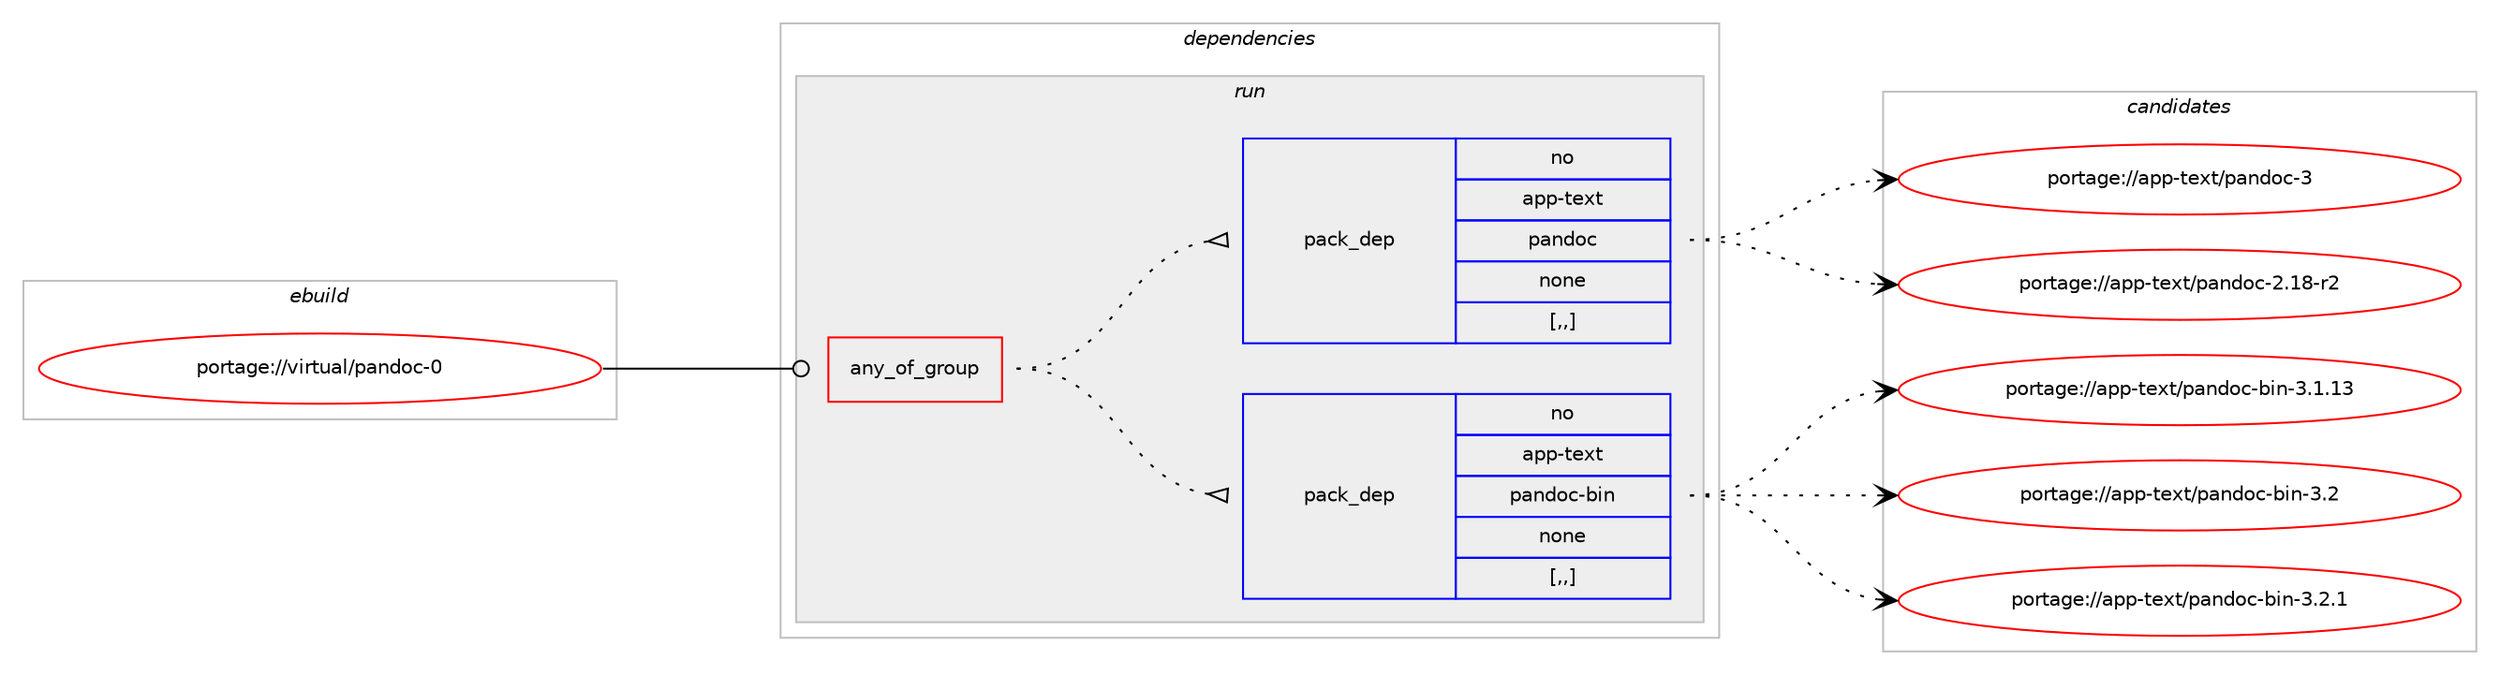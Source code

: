 digraph prolog {

# *************
# Graph options
# *************

newrank=true;
concentrate=true;
compound=true;
graph [rankdir=LR,fontname=Helvetica,fontsize=10,ranksep=1.5];#, ranksep=2.5, nodesep=0.2];
edge  [arrowhead=vee];
node  [fontname=Helvetica,fontsize=10];

# **********
# The ebuild
# **********

subgraph cluster_leftcol {
color=gray;
label=<<i>ebuild</i>>;
id [label="portage://virtual/pandoc-0", color=red, width=4, href="../virtual/pandoc-0.svg"];
}

# ****************
# The dependencies
# ****************

subgraph cluster_midcol {
color=gray;
label=<<i>dependencies</i>>;
subgraph cluster_compile {
fillcolor="#eeeeee";
style=filled;
label=<<i>compile</i>>;
}
subgraph cluster_compileandrun {
fillcolor="#eeeeee";
style=filled;
label=<<i>compile and run</i>>;
}
subgraph cluster_run {
fillcolor="#eeeeee";
style=filled;
label=<<i>run</i>>;
subgraph any2815 {
dependency434433 [label=<<TABLE BORDER="0" CELLBORDER="1" CELLSPACING="0" CELLPADDING="4"><TR><TD CELLPADDING="10">any_of_group</TD></TR></TABLE>>, shape=none, color=red];subgraph pack315557 {
dependency434434 [label=<<TABLE BORDER="0" CELLBORDER="1" CELLSPACING="0" CELLPADDING="4" WIDTH="220"><TR><TD ROWSPAN="6" CELLPADDING="30">pack_dep</TD></TR><TR><TD WIDTH="110">no</TD></TR><TR><TD>app-text</TD></TR><TR><TD>pandoc-bin</TD></TR><TR><TD>none</TD></TR><TR><TD>[,,]</TD></TR></TABLE>>, shape=none, color=blue];
}
dependency434433:e -> dependency434434:w [weight=20,style="dotted",arrowhead="oinv"];
subgraph pack315558 {
dependency434435 [label=<<TABLE BORDER="0" CELLBORDER="1" CELLSPACING="0" CELLPADDING="4" WIDTH="220"><TR><TD ROWSPAN="6" CELLPADDING="30">pack_dep</TD></TR><TR><TD WIDTH="110">no</TD></TR><TR><TD>app-text</TD></TR><TR><TD>pandoc</TD></TR><TR><TD>none</TD></TR><TR><TD>[,,]</TD></TR></TABLE>>, shape=none, color=blue];
}
dependency434433:e -> dependency434435:w [weight=20,style="dotted",arrowhead="oinv"];
}
id:e -> dependency434433:w [weight=20,style="solid",arrowhead="odot"];
}
}

# **************
# The candidates
# **************

subgraph cluster_choices {
rank=same;
color=gray;
label=<<i>candidates</i>>;

subgraph choice315557 {
color=black;
nodesep=1;
choice9711211245116101120116471129711010011199459810511045514649464951 [label="portage://app-text/pandoc-bin-3.1.13", color=red, width=4,href="../app-text/pandoc-bin-3.1.13.svg"];
choice9711211245116101120116471129711010011199459810511045514650 [label="portage://app-text/pandoc-bin-3.2", color=red, width=4,href="../app-text/pandoc-bin-3.2.svg"];
choice97112112451161011201164711297110100111994598105110455146504649 [label="portage://app-text/pandoc-bin-3.2.1", color=red, width=4,href="../app-text/pandoc-bin-3.2.1.svg"];
dependency434434:e -> choice9711211245116101120116471129711010011199459810511045514649464951:w [style=dotted,weight="100"];
dependency434434:e -> choice9711211245116101120116471129711010011199459810511045514650:w [style=dotted,weight="100"];
dependency434434:e -> choice97112112451161011201164711297110100111994598105110455146504649:w [style=dotted,weight="100"];
}
subgraph choice315558 {
color=black;
nodesep=1;
choice971121124511610112011647112971101001119945504649564511450 [label="portage://app-text/pandoc-2.18-r2", color=red, width=4,href="../app-text/pandoc-2.18-r2.svg"];
choice97112112451161011201164711297110100111994551 [label="portage://app-text/pandoc-3", color=red, width=4,href="../app-text/pandoc-3.svg"];
dependency434435:e -> choice971121124511610112011647112971101001119945504649564511450:w [style=dotted,weight="100"];
dependency434435:e -> choice97112112451161011201164711297110100111994551:w [style=dotted,weight="100"];
}
}

}
